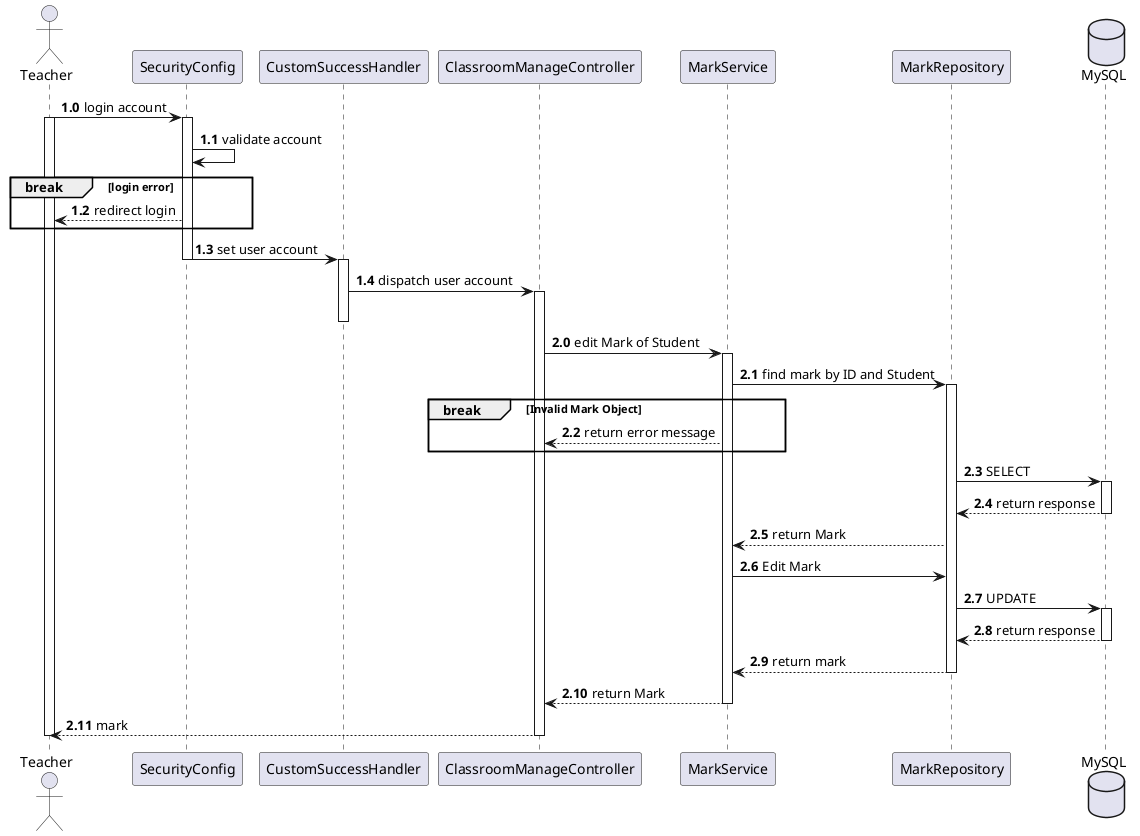 @startuml
Actor Teacher
participant SecurityConfig
participant CustomSuccessHandler
participant ClassroomManageController
participant MarkService
participant MarkRepository
database MySQL

autonumber 1.0
Teacher -> SecurityConfig: login account

activate Teacher
activate SecurityConfig
autonumber 1.1
SecurityConfig -> SecurityConfig: validate account
break login error
SecurityConfig --> Teacher: redirect login
end
SecurityConfig -> CustomSuccessHandler: set user account
deactivate SecurityConfig
activate CustomSuccessHandler
CustomSuccessHandler -> ClassroomManageController: dispatch user account
activate ClassroomManageController
deactivate CustomSuccessHandler

autonumber 2.0
ClassroomManageController -> MarkService: edit Mark of Student
activate MarkService

MarkService -> MarkRepository: find mark by ID and Student
activate MarkRepository
break Invalid Mark Object
MarkService --> ClassroomManageController: return error message
end

MarkRepository -> MySQL: SELECT
activate MySQL
MySQL --> MarkRepository: return response
deactivate MySQL
MarkRepository --> MarkService: return Mark
MarkService -> MarkRepository: Edit Mark
MarkRepository -> MySQL: UPDATE
activate MySQL
MySQL --> MarkRepository: return response
deactivate MySQL
MarkRepository --> MarkService: return mark
deactivate MarkRepository
MarkService --> ClassroomManageController: return Mark
deactivate MarkService
ClassroomManageController --> Teacher: mark
deactivate ClassroomManageController
deactivate Teacher

@enduml